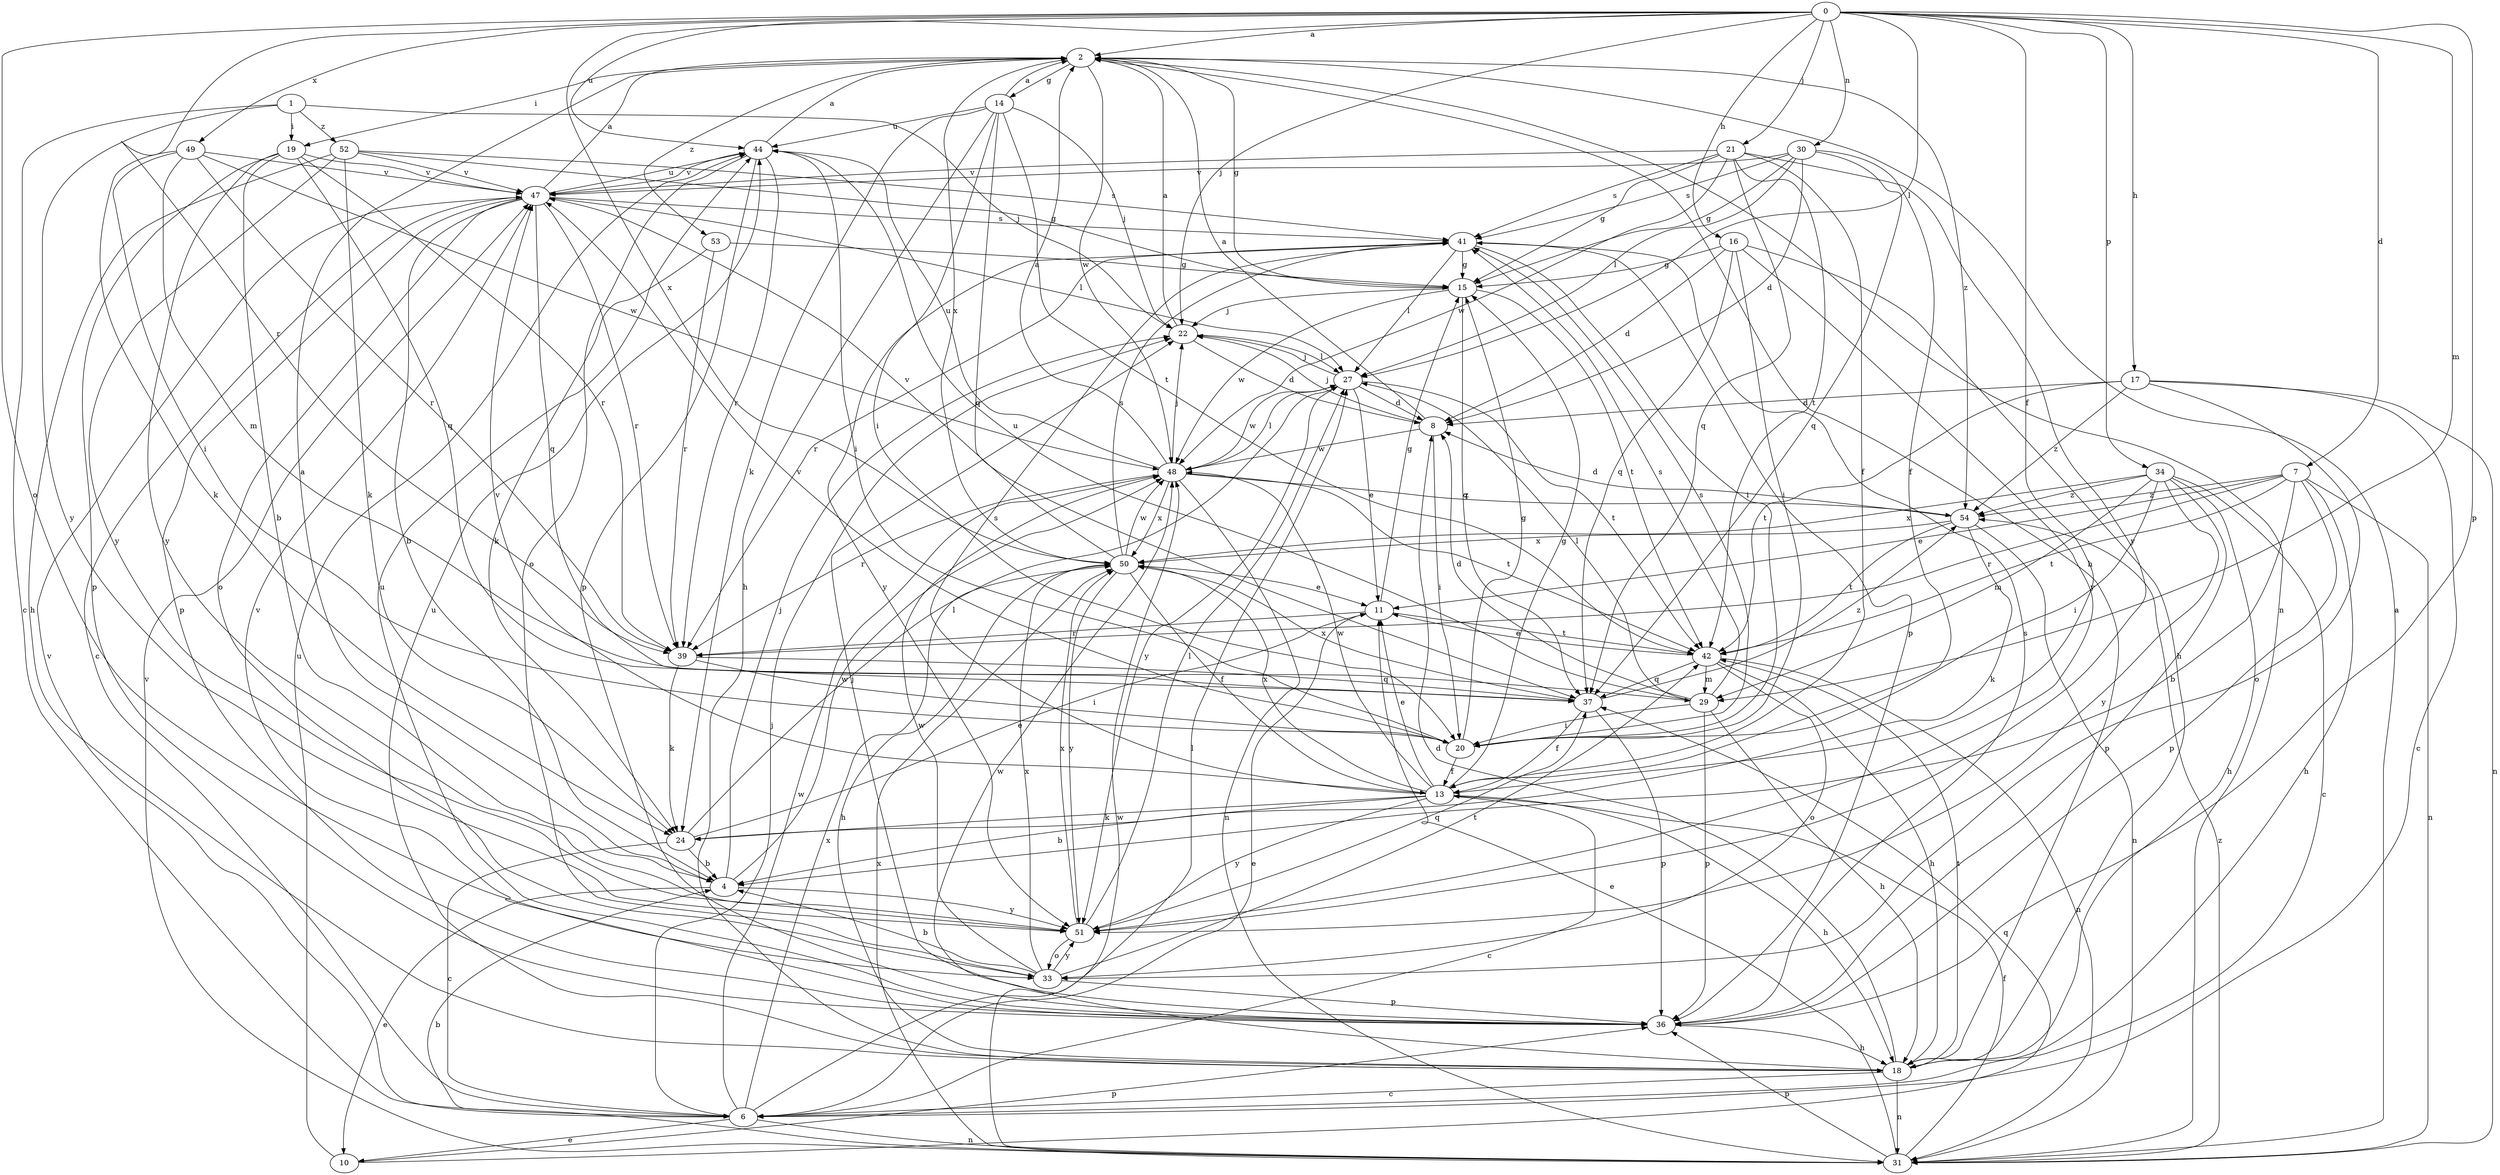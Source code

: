 strict digraph  {
0;
1;
2;
4;
6;
7;
8;
10;
11;
13;
14;
15;
16;
17;
18;
19;
20;
21;
22;
24;
27;
29;
30;
31;
33;
34;
36;
37;
39;
41;
42;
44;
47;
48;
49;
50;
51;
52;
53;
54;
0 -> 2  [label=a];
0 -> 7  [label=d];
0 -> 13  [label=f];
0 -> 16  [label=h];
0 -> 17  [label=h];
0 -> 21  [label=j];
0 -> 22  [label=j];
0 -> 27  [label=l];
0 -> 29  [label=m];
0 -> 30  [label=n];
0 -> 33  [label=o];
0 -> 34  [label=p];
0 -> 36  [label=p];
0 -> 39  [label=r];
0 -> 44  [label=u];
0 -> 49  [label=x];
0 -> 50  [label=x];
1 -> 6  [label=c];
1 -> 19  [label=i];
1 -> 22  [label=j];
1 -> 51  [label=y];
1 -> 52  [label=z];
2 -> 14  [label=g];
2 -> 15  [label=g];
2 -> 18  [label=h];
2 -> 19  [label=i];
2 -> 31  [label=n];
2 -> 48  [label=w];
2 -> 50  [label=x];
2 -> 53  [label=z];
2 -> 54  [label=z];
4 -> 2  [label=a];
4 -> 10  [label=e];
4 -> 22  [label=j];
4 -> 48  [label=w];
4 -> 51  [label=y];
6 -> 10  [label=e];
6 -> 11  [label=e];
6 -> 22  [label=j];
6 -> 27  [label=l];
6 -> 31  [label=n];
6 -> 47  [label=v];
6 -> 48  [label=w];
6 -> 50  [label=x];
7 -> 4  [label=b];
7 -> 11  [label=e];
7 -> 18  [label=h];
7 -> 31  [label=n];
7 -> 36  [label=p];
7 -> 39  [label=r];
7 -> 42  [label=t];
7 -> 54  [label=z];
8 -> 2  [label=a];
8 -> 20  [label=i];
8 -> 22  [label=j];
8 -> 48  [label=w];
10 -> 36  [label=p];
10 -> 37  [label=q];
10 -> 44  [label=u];
11 -> 15  [label=g];
11 -> 39  [label=r];
11 -> 42  [label=t];
13 -> 4  [label=b];
13 -> 6  [label=c];
13 -> 11  [label=e];
13 -> 15  [label=g];
13 -> 18  [label=h];
13 -> 24  [label=k];
13 -> 41  [label=s];
13 -> 47  [label=v];
13 -> 48  [label=w];
13 -> 50  [label=x];
13 -> 51  [label=y];
14 -> 2  [label=a];
14 -> 18  [label=h];
14 -> 20  [label=i];
14 -> 22  [label=j];
14 -> 24  [label=k];
14 -> 37  [label=q];
14 -> 42  [label=t];
14 -> 44  [label=u];
15 -> 22  [label=j];
15 -> 37  [label=q];
15 -> 42  [label=t];
15 -> 48  [label=w];
16 -> 8  [label=d];
16 -> 15  [label=g];
16 -> 18  [label=h];
16 -> 20  [label=i];
16 -> 37  [label=q];
16 -> 51  [label=y];
17 -> 6  [label=c];
17 -> 8  [label=d];
17 -> 31  [label=n];
17 -> 33  [label=o];
17 -> 42  [label=t];
17 -> 54  [label=z];
18 -> 6  [label=c];
18 -> 8  [label=d];
18 -> 31  [label=n];
18 -> 42  [label=t];
18 -> 44  [label=u];
18 -> 48  [label=w];
19 -> 4  [label=b];
19 -> 36  [label=p];
19 -> 37  [label=q];
19 -> 39  [label=r];
19 -> 47  [label=v];
19 -> 51  [label=y];
20 -> 13  [label=f];
20 -> 15  [label=g];
20 -> 41  [label=s];
20 -> 47  [label=v];
21 -> 13  [label=f];
21 -> 15  [label=g];
21 -> 37  [label=q];
21 -> 41  [label=s];
21 -> 42  [label=t];
21 -> 47  [label=v];
21 -> 48  [label=w];
21 -> 51  [label=y];
22 -> 2  [label=a];
22 -> 8  [label=d];
22 -> 27  [label=l];
24 -> 4  [label=b];
24 -> 6  [label=c];
24 -> 11  [label=e];
24 -> 27  [label=l];
27 -> 8  [label=d];
27 -> 11  [label=e];
27 -> 22  [label=j];
27 -> 42  [label=t];
27 -> 48  [label=w];
27 -> 51  [label=y];
29 -> 8  [label=d];
29 -> 18  [label=h];
29 -> 20  [label=i];
29 -> 27  [label=l];
29 -> 36  [label=p];
29 -> 41  [label=s];
29 -> 44  [label=u];
30 -> 8  [label=d];
30 -> 13  [label=f];
30 -> 15  [label=g];
30 -> 27  [label=l];
30 -> 37  [label=q];
30 -> 41  [label=s];
30 -> 47  [label=v];
31 -> 2  [label=a];
31 -> 4  [label=b];
31 -> 11  [label=e];
31 -> 13  [label=f];
31 -> 36  [label=p];
31 -> 47  [label=v];
31 -> 48  [label=w];
31 -> 50  [label=x];
31 -> 54  [label=z];
33 -> 4  [label=b];
33 -> 36  [label=p];
33 -> 42  [label=t];
33 -> 48  [label=w];
33 -> 50  [label=x];
33 -> 51  [label=y];
34 -> 6  [label=c];
34 -> 18  [label=h];
34 -> 20  [label=i];
34 -> 29  [label=m];
34 -> 36  [label=p];
34 -> 50  [label=x];
34 -> 51  [label=y];
34 -> 54  [label=z];
36 -> 18  [label=h];
36 -> 22  [label=j];
36 -> 41  [label=s];
36 -> 44  [label=u];
36 -> 47  [label=v];
37 -> 13  [label=f];
37 -> 36  [label=p];
37 -> 50  [label=x];
37 -> 54  [label=z];
39 -> 20  [label=i];
39 -> 24  [label=k];
39 -> 37  [label=q];
41 -> 15  [label=g];
41 -> 20  [label=i];
41 -> 27  [label=l];
41 -> 36  [label=p];
41 -> 39  [label=r];
41 -> 51  [label=y];
42 -> 11  [label=e];
42 -> 18  [label=h];
42 -> 29  [label=m];
42 -> 31  [label=n];
42 -> 33  [label=o];
42 -> 37  [label=q];
44 -> 2  [label=a];
44 -> 20  [label=i];
44 -> 33  [label=o];
44 -> 36  [label=p];
44 -> 39  [label=r];
44 -> 47  [label=v];
47 -> 2  [label=a];
47 -> 4  [label=b];
47 -> 6  [label=c];
47 -> 27  [label=l];
47 -> 33  [label=o];
47 -> 36  [label=p];
47 -> 37  [label=q];
47 -> 39  [label=r];
47 -> 41  [label=s];
47 -> 44  [label=u];
48 -> 2  [label=a];
48 -> 22  [label=j];
48 -> 27  [label=l];
48 -> 31  [label=n];
48 -> 39  [label=r];
48 -> 42  [label=t];
48 -> 44  [label=u];
48 -> 50  [label=x];
48 -> 54  [label=z];
49 -> 20  [label=i];
49 -> 24  [label=k];
49 -> 29  [label=m];
49 -> 39  [label=r];
49 -> 47  [label=v];
49 -> 48  [label=w];
50 -> 11  [label=e];
50 -> 13  [label=f];
50 -> 18  [label=h];
50 -> 41  [label=s];
50 -> 47  [label=v];
50 -> 48  [label=w];
50 -> 51  [label=y];
51 -> 27  [label=l];
51 -> 33  [label=o];
51 -> 37  [label=q];
51 -> 50  [label=x];
52 -> 15  [label=g];
52 -> 18  [label=h];
52 -> 24  [label=k];
52 -> 41  [label=s];
52 -> 47  [label=v];
52 -> 51  [label=y];
53 -> 15  [label=g];
53 -> 24  [label=k];
53 -> 39  [label=r];
54 -> 8  [label=d];
54 -> 24  [label=k];
54 -> 31  [label=n];
54 -> 42  [label=t];
54 -> 50  [label=x];
}
